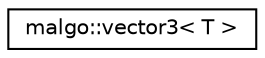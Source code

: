 digraph "Graphical Class Hierarchy"
{
  edge [fontname="Helvetica",fontsize="10",labelfontname="Helvetica",labelfontsize="10"];
  node [fontname="Helvetica",fontsize="10",shape=record];
  rankdir="LR";
  Node1 [label="malgo::vector3\< T \>",height=0.2,width=0.4,color="black", fillcolor="white", style="filled",URL="$structmalgo_1_1vector3.html"];
}
